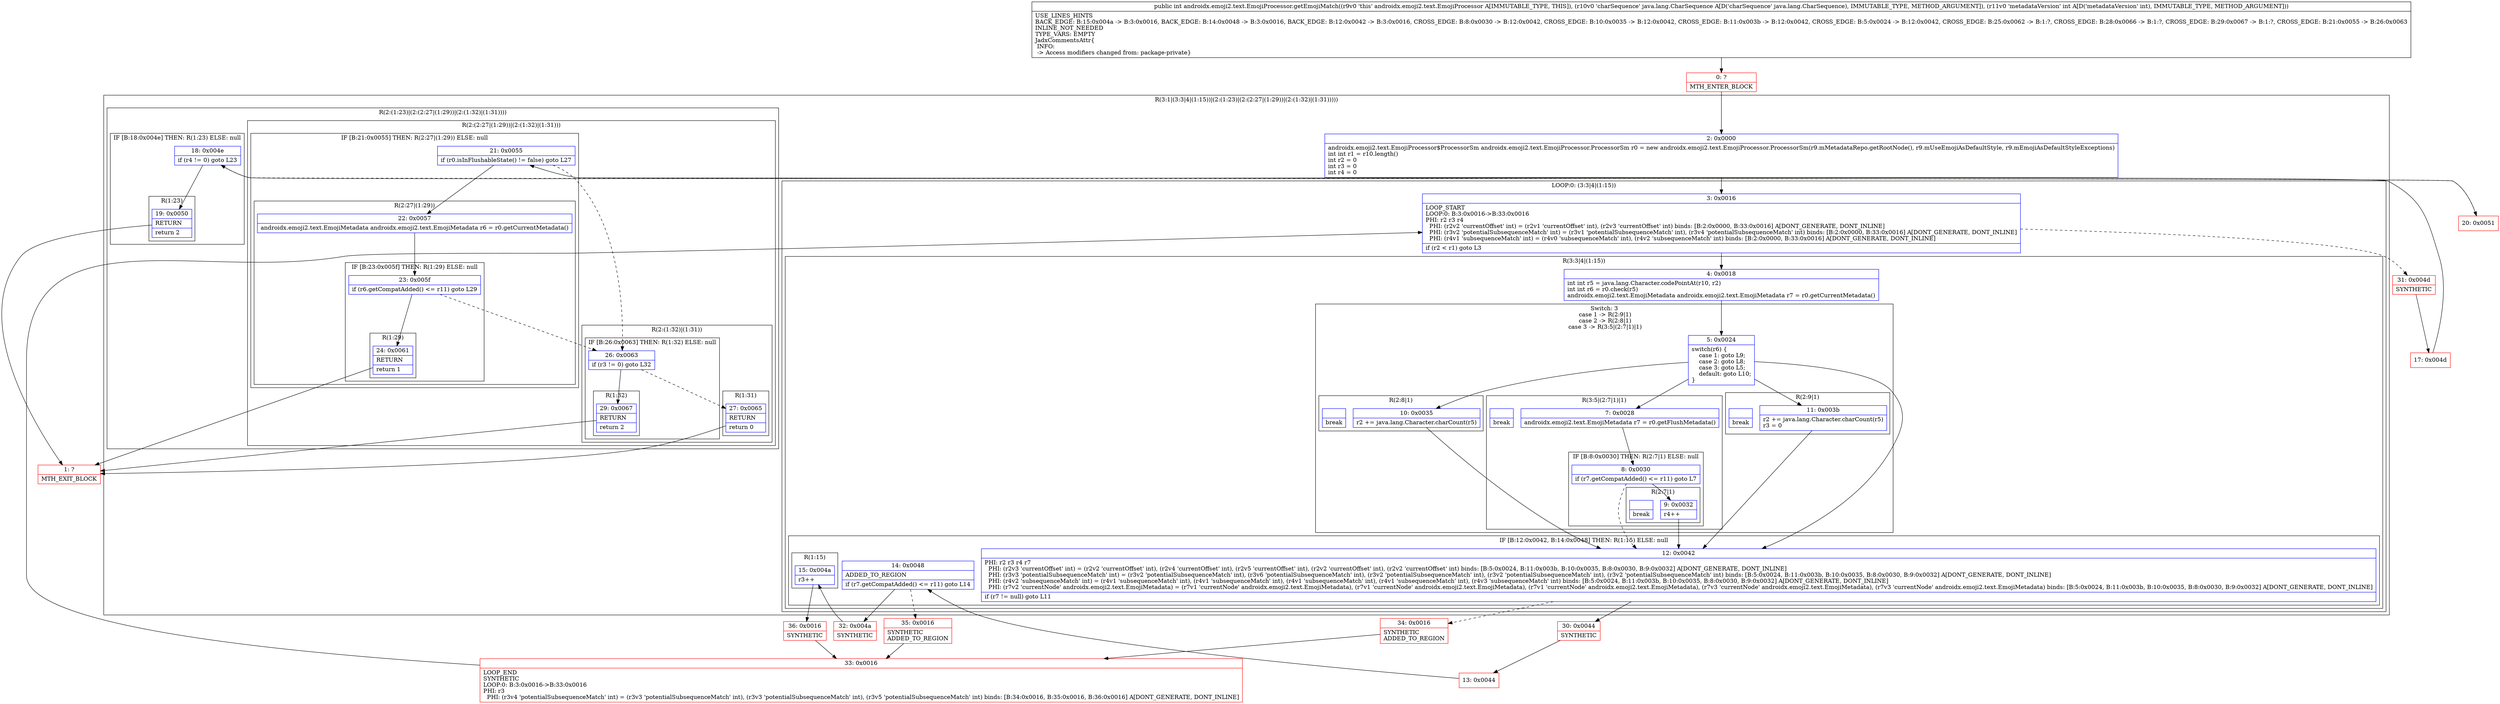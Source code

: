digraph "CFG forandroidx.emoji2.text.EmojiProcessor.getEmojiMatch(Ljava\/lang\/CharSequence;I)I" {
subgraph cluster_Region_1057896991 {
label = "R(3:1|(3:3|4|(1:15))|(2:(1:23)|(2:(2:27|(1:29))|(2:(1:32)|(1:31)))))";
node [shape=record,color=blue];
Node_2 [shape=record,label="{2\:\ 0x0000|androidx.emoji2.text.EmojiProcessor$ProcessorSm androidx.emoji2.text.EmojiProcessor.ProcessorSm r0 = new androidx.emoji2.text.EmojiProcessor.ProcessorSm(r9.mMetadataRepo.getRootNode(), r9.mUseEmojiAsDefaultStyle, r9.mEmojiAsDefaultStyleExceptions)\lint int r1 = r10.length()\lint r2 = 0\lint r3 = 0\lint r4 = 0\l}"];
subgraph cluster_LoopRegion_2063303618 {
label = "LOOP:0: (3:3|4|(1:15))";
node [shape=record,color=blue];
Node_3 [shape=record,label="{3\:\ 0x0016|LOOP_START\lLOOP:0: B:3:0x0016\-\>B:33:0x0016\lPHI: r2 r3 r4 \l  PHI: (r2v2 'currentOffset' int) = (r2v1 'currentOffset' int), (r2v3 'currentOffset' int) binds: [B:2:0x0000, B:33:0x0016] A[DONT_GENERATE, DONT_INLINE]\l  PHI: (r3v2 'potentialSubsequenceMatch' int) = (r3v1 'potentialSubsequenceMatch' int), (r3v4 'potentialSubsequenceMatch' int) binds: [B:2:0x0000, B:33:0x0016] A[DONT_GENERATE, DONT_INLINE]\l  PHI: (r4v1 'subsequenceMatch' int) = (r4v0 'subsequenceMatch' int), (r4v2 'subsequenceMatch' int) binds: [B:2:0x0000, B:33:0x0016] A[DONT_GENERATE, DONT_INLINE]\l|if (r2 \< r1) goto L3\l}"];
subgraph cluster_Region_1803738891 {
label = "R(3:3|4|(1:15))";
node [shape=record,color=blue];
Node_4 [shape=record,label="{4\:\ 0x0018|int int r5 = java.lang.Character.codePointAt(r10, r2)\lint int r6 = r0.check(r5)\landroidx.emoji2.text.EmojiMetadata androidx.emoji2.text.EmojiMetadata r7 = r0.getCurrentMetadata()\l}"];
subgraph cluster_SwitchRegion_720355149 {
label = "Switch: 3
 case 1 -> R(2:9|1)
 case 2 -> R(2:8|1)
 case 3 -> R(3:5|(2:7|1)|1)";
node [shape=record,color=blue];
Node_5 [shape=record,label="{5\:\ 0x0024|switch(r6) \{\l    case 1: goto L9;\l    case 2: goto L8;\l    case 3: goto L5;\l    default: goto L10;\l\}\l}"];
subgraph cluster_Region_866564502 {
label = "R(2:9|1)";
node [shape=record,color=blue];
Node_11 [shape=record,label="{11\:\ 0x003b|r2 += java.lang.Character.charCount(r5)\lr3 = 0\l}"];
Node_InsnContainer_1516162101 [shape=record,label="{|break\l}"];
}
subgraph cluster_Region_423262912 {
label = "R(2:8|1)";
node [shape=record,color=blue];
Node_10 [shape=record,label="{10\:\ 0x0035|r2 += java.lang.Character.charCount(r5)\l}"];
Node_InsnContainer_1448353067 [shape=record,label="{|break\l}"];
}
subgraph cluster_Region_639492410 {
label = "R(3:5|(2:7|1)|1)";
node [shape=record,color=blue];
Node_7 [shape=record,label="{7\:\ 0x0028|androidx.emoji2.text.EmojiMetadata r7 = r0.getFlushMetadata()\l}"];
subgraph cluster_IfRegion_1415534422 {
label = "IF [B:8:0x0030] THEN: R(2:7|1) ELSE: null";
node [shape=record,color=blue];
Node_8 [shape=record,label="{8\:\ 0x0030|if (r7.getCompatAdded() \<= r11) goto L7\l}"];
subgraph cluster_Region_1568180006 {
label = "R(2:7|1)";
node [shape=record,color=blue];
Node_9 [shape=record,label="{9\:\ 0x0032|r4++\l}"];
Node_InsnContainer_70927041 [shape=record,label="{|break\l}"];
}
}
Node_InsnContainer_1027280695 [shape=record,label="{|break\l}"];
}
}
subgraph cluster_IfRegion_867654785 {
label = "IF [B:12:0x0042, B:14:0x0048] THEN: R(1:15) ELSE: null";
node [shape=record,color=blue];
Node_12 [shape=record,label="{12\:\ 0x0042|PHI: r2 r3 r4 r7 \l  PHI: (r2v3 'currentOffset' int) = (r2v2 'currentOffset' int), (r2v4 'currentOffset' int), (r2v5 'currentOffset' int), (r2v2 'currentOffset' int), (r2v2 'currentOffset' int) binds: [B:5:0x0024, B:11:0x003b, B:10:0x0035, B:8:0x0030, B:9:0x0032] A[DONT_GENERATE, DONT_INLINE]\l  PHI: (r3v3 'potentialSubsequenceMatch' int) = (r3v2 'potentialSubsequenceMatch' int), (r3v6 'potentialSubsequenceMatch' int), (r3v2 'potentialSubsequenceMatch' int), (r3v2 'potentialSubsequenceMatch' int), (r3v2 'potentialSubsequenceMatch' int) binds: [B:5:0x0024, B:11:0x003b, B:10:0x0035, B:8:0x0030, B:9:0x0032] A[DONT_GENERATE, DONT_INLINE]\l  PHI: (r4v2 'subsequenceMatch' int) = (r4v1 'subsequenceMatch' int), (r4v1 'subsequenceMatch' int), (r4v1 'subsequenceMatch' int), (r4v1 'subsequenceMatch' int), (r4v3 'subsequenceMatch' int) binds: [B:5:0x0024, B:11:0x003b, B:10:0x0035, B:8:0x0030, B:9:0x0032] A[DONT_GENERATE, DONT_INLINE]\l  PHI: (r7v2 'currentNode' androidx.emoji2.text.EmojiMetadata) = (r7v1 'currentNode' androidx.emoji2.text.EmojiMetadata), (r7v1 'currentNode' androidx.emoji2.text.EmojiMetadata), (r7v1 'currentNode' androidx.emoji2.text.EmojiMetadata), (r7v3 'currentNode' androidx.emoji2.text.EmojiMetadata), (r7v3 'currentNode' androidx.emoji2.text.EmojiMetadata) binds: [B:5:0x0024, B:11:0x003b, B:10:0x0035, B:8:0x0030, B:9:0x0032] A[DONT_GENERATE, DONT_INLINE]\l|if (r7 != null) goto L11\l}"];
Node_14 [shape=record,label="{14\:\ 0x0048|ADDED_TO_REGION\l|if (r7.getCompatAdded() \<= r11) goto L14\l}"];
subgraph cluster_Region_2102892080 {
label = "R(1:15)";
node [shape=record,color=blue];
Node_15 [shape=record,label="{15\:\ 0x004a|r3++\l}"];
}
}
}
}
subgraph cluster_Region_296240065 {
label = "R(2:(1:23)|(2:(2:27|(1:29))|(2:(1:32)|(1:31))))";
node [shape=record,color=blue];
subgraph cluster_IfRegion_400427571 {
label = "IF [B:18:0x004e] THEN: R(1:23) ELSE: null";
node [shape=record,color=blue];
Node_18 [shape=record,label="{18\:\ 0x004e|if (r4 != 0) goto L23\l}"];
subgraph cluster_Region_1742977434 {
label = "R(1:23)";
node [shape=record,color=blue];
Node_19 [shape=record,label="{19\:\ 0x0050|RETURN\l|return 2\l}"];
}
}
subgraph cluster_Region_832160749 {
label = "R(2:(2:27|(1:29))|(2:(1:32)|(1:31)))";
node [shape=record,color=blue];
subgraph cluster_IfRegion_1240230721 {
label = "IF [B:21:0x0055] THEN: R(2:27|(1:29)) ELSE: null";
node [shape=record,color=blue];
Node_21 [shape=record,label="{21\:\ 0x0055|if (r0.isInFlushableState() != false) goto L27\l}"];
subgraph cluster_Region_125599393 {
label = "R(2:27|(1:29))";
node [shape=record,color=blue];
Node_22 [shape=record,label="{22\:\ 0x0057|androidx.emoji2.text.EmojiMetadata androidx.emoji2.text.EmojiMetadata r6 = r0.getCurrentMetadata()\l}"];
subgraph cluster_IfRegion_1459218670 {
label = "IF [B:23:0x005f] THEN: R(1:29) ELSE: null";
node [shape=record,color=blue];
Node_23 [shape=record,label="{23\:\ 0x005f|if (r6.getCompatAdded() \<= r11) goto L29\l}"];
subgraph cluster_Region_1421746270 {
label = "R(1:29)";
node [shape=record,color=blue];
Node_24 [shape=record,label="{24\:\ 0x0061|RETURN\l|return 1\l}"];
}
}
}
}
subgraph cluster_Region_123455299 {
label = "R(2:(1:32)|(1:31))";
node [shape=record,color=blue];
subgraph cluster_IfRegion_1536487371 {
label = "IF [B:26:0x0063] THEN: R(1:32) ELSE: null";
node [shape=record,color=blue];
Node_26 [shape=record,label="{26\:\ 0x0063|if (r3 != 0) goto L32\l}"];
subgraph cluster_Region_2106495323 {
label = "R(1:32)";
node [shape=record,color=blue];
Node_29 [shape=record,label="{29\:\ 0x0067|RETURN\l|return 2\l}"];
}
}
subgraph cluster_Region_41399212 {
label = "R(1:31)";
node [shape=record,color=blue];
Node_27 [shape=record,label="{27\:\ 0x0065|RETURN\l|return 0\l}"];
}
}
}
}
}
Node_0 [shape=record,color=red,label="{0\:\ ?|MTH_ENTER_BLOCK\l}"];
Node_30 [shape=record,color=red,label="{30\:\ 0x0044|SYNTHETIC\l}"];
Node_13 [shape=record,color=red,label="{13\:\ 0x0044}"];
Node_32 [shape=record,color=red,label="{32\:\ 0x004a|SYNTHETIC\l}"];
Node_36 [shape=record,color=red,label="{36\:\ 0x0016|SYNTHETIC\l}"];
Node_33 [shape=record,color=red,label="{33\:\ 0x0016|LOOP_END\lSYNTHETIC\lLOOP:0: B:3:0x0016\-\>B:33:0x0016\lPHI: r3 \l  PHI: (r3v4 'potentialSubsequenceMatch' int) = (r3v3 'potentialSubsequenceMatch' int), (r3v3 'potentialSubsequenceMatch' int), (r3v5 'potentialSubsequenceMatch' int) binds: [B:34:0x0016, B:35:0x0016, B:36:0x0016] A[DONT_GENERATE, DONT_INLINE]\l}"];
Node_35 [shape=record,color=red,label="{35\:\ 0x0016|SYNTHETIC\lADDED_TO_REGION\l}"];
Node_34 [shape=record,color=red,label="{34\:\ 0x0016|SYNTHETIC\lADDED_TO_REGION\l}"];
Node_31 [shape=record,color=red,label="{31\:\ 0x004d|SYNTHETIC\l}"];
Node_17 [shape=record,color=red,label="{17\:\ 0x004d}"];
Node_1 [shape=record,color=red,label="{1\:\ ?|MTH_EXIT_BLOCK\l}"];
Node_20 [shape=record,color=red,label="{20\:\ 0x0051}"];
MethodNode[shape=record,label="{public int androidx.emoji2.text.EmojiProcessor.getEmojiMatch((r9v0 'this' androidx.emoji2.text.EmojiProcessor A[IMMUTABLE_TYPE, THIS]), (r10v0 'charSequence' java.lang.CharSequence A[D('charSequence' java.lang.CharSequence), IMMUTABLE_TYPE, METHOD_ARGUMENT]), (r11v0 'metadataVersion' int A[D('metadataVersion' int), IMMUTABLE_TYPE, METHOD_ARGUMENT]))  | USE_LINES_HINTS\lBACK_EDGE: B:15:0x004a \-\> B:3:0x0016, BACK_EDGE: B:14:0x0048 \-\> B:3:0x0016, BACK_EDGE: B:12:0x0042 \-\> B:3:0x0016, CROSS_EDGE: B:8:0x0030 \-\> B:12:0x0042, CROSS_EDGE: B:10:0x0035 \-\> B:12:0x0042, CROSS_EDGE: B:11:0x003b \-\> B:12:0x0042, CROSS_EDGE: B:5:0x0024 \-\> B:12:0x0042, CROSS_EDGE: B:25:0x0062 \-\> B:1:?, CROSS_EDGE: B:28:0x0066 \-\> B:1:?, CROSS_EDGE: B:29:0x0067 \-\> B:1:?, CROSS_EDGE: B:21:0x0055 \-\> B:26:0x0063\lINLINE_NOT_NEEDED\lTYPE_VARS: EMPTY\lJadxCommentsAttr\{\l INFO: \l \-\> Access modifiers changed from: package\-private\}\l}"];
MethodNode -> Node_0;Node_2 -> Node_3;
Node_3 -> Node_4;
Node_3 -> Node_31[style=dashed];
Node_4 -> Node_5;
Node_5 -> Node_7;
Node_5 -> Node_10;
Node_5 -> Node_11;
Node_5 -> Node_12;
Node_11 -> Node_12;
Node_10 -> Node_12;
Node_7 -> Node_8;
Node_8 -> Node_9;
Node_8 -> Node_12[style=dashed];
Node_9 -> Node_12;
Node_12 -> Node_30;
Node_12 -> Node_34[style=dashed];
Node_14 -> Node_32;
Node_14 -> Node_35[style=dashed];
Node_15 -> Node_36;
Node_18 -> Node_19;
Node_18 -> Node_20[style=dashed];
Node_19 -> Node_1;
Node_21 -> Node_22;
Node_21 -> Node_26[style=dashed];
Node_22 -> Node_23;
Node_23 -> Node_24;
Node_23 -> Node_26[style=dashed];
Node_24 -> Node_1;
Node_26 -> Node_27[style=dashed];
Node_26 -> Node_29;
Node_29 -> Node_1;
Node_27 -> Node_1;
Node_0 -> Node_2;
Node_30 -> Node_13;
Node_13 -> Node_14;
Node_32 -> Node_15;
Node_36 -> Node_33;
Node_33 -> Node_3;
Node_35 -> Node_33;
Node_34 -> Node_33;
Node_31 -> Node_17;
Node_17 -> Node_18;
Node_20 -> Node_21;
}

